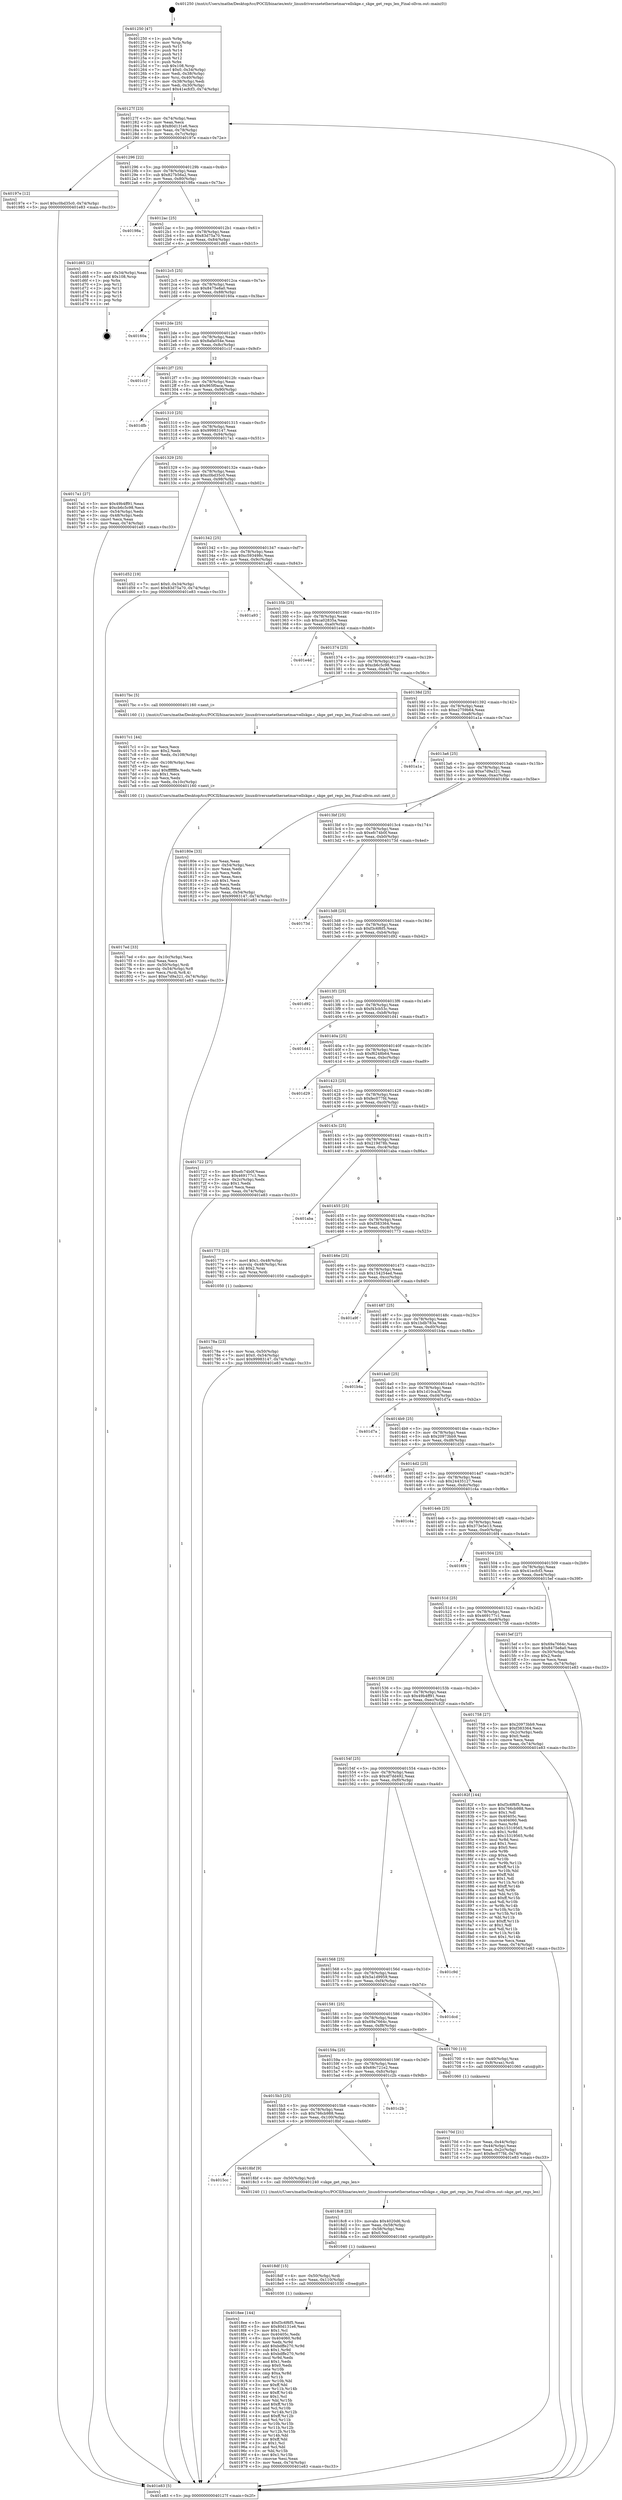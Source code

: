 digraph "0x401250" {
  label = "0x401250 (/mnt/c/Users/mathe/Desktop/tcc/POCII/binaries/extr_linuxdriversnetethernetmarvellskge.c_skge_get_regs_len_Final-ollvm.out::main(0))"
  labelloc = "t"
  node[shape=record]

  Entry [label="",width=0.3,height=0.3,shape=circle,fillcolor=black,style=filled]
  "0x40127f" [label="{
     0x40127f [23]\l
     | [instrs]\l
     &nbsp;&nbsp;0x40127f \<+3\>: mov -0x74(%rbp),%eax\l
     &nbsp;&nbsp;0x401282 \<+2\>: mov %eax,%ecx\l
     &nbsp;&nbsp;0x401284 \<+6\>: sub $0x80d131e6,%ecx\l
     &nbsp;&nbsp;0x40128a \<+3\>: mov %eax,-0x78(%rbp)\l
     &nbsp;&nbsp;0x40128d \<+3\>: mov %ecx,-0x7c(%rbp)\l
     &nbsp;&nbsp;0x401290 \<+6\>: je 000000000040197e \<main+0x72e\>\l
  }"]
  "0x40197e" [label="{
     0x40197e [12]\l
     | [instrs]\l
     &nbsp;&nbsp;0x40197e \<+7\>: movl $0xc0bd35c0,-0x74(%rbp)\l
     &nbsp;&nbsp;0x401985 \<+5\>: jmp 0000000000401e83 \<main+0xc33\>\l
  }"]
  "0x401296" [label="{
     0x401296 [22]\l
     | [instrs]\l
     &nbsp;&nbsp;0x401296 \<+5\>: jmp 000000000040129b \<main+0x4b\>\l
     &nbsp;&nbsp;0x40129b \<+3\>: mov -0x78(%rbp),%eax\l
     &nbsp;&nbsp;0x40129e \<+5\>: sub $0x827b56a2,%eax\l
     &nbsp;&nbsp;0x4012a3 \<+3\>: mov %eax,-0x80(%rbp)\l
     &nbsp;&nbsp;0x4012a6 \<+6\>: je 000000000040198a \<main+0x73a\>\l
  }"]
  Exit [label="",width=0.3,height=0.3,shape=circle,fillcolor=black,style=filled,peripheries=2]
  "0x40198a" [label="{
     0x40198a\l
  }", style=dashed]
  "0x4012ac" [label="{
     0x4012ac [25]\l
     | [instrs]\l
     &nbsp;&nbsp;0x4012ac \<+5\>: jmp 00000000004012b1 \<main+0x61\>\l
     &nbsp;&nbsp;0x4012b1 \<+3\>: mov -0x78(%rbp),%eax\l
     &nbsp;&nbsp;0x4012b4 \<+5\>: sub $0x83d75a70,%eax\l
     &nbsp;&nbsp;0x4012b9 \<+6\>: mov %eax,-0x84(%rbp)\l
     &nbsp;&nbsp;0x4012bf \<+6\>: je 0000000000401d65 \<main+0xb15\>\l
  }"]
  "0x4018ee" [label="{
     0x4018ee [144]\l
     | [instrs]\l
     &nbsp;&nbsp;0x4018ee \<+5\>: mov $0xf3c6f6f5,%eax\l
     &nbsp;&nbsp;0x4018f3 \<+5\>: mov $0x80d131e6,%esi\l
     &nbsp;&nbsp;0x4018f8 \<+2\>: mov $0x1,%cl\l
     &nbsp;&nbsp;0x4018fa \<+7\>: mov 0x40405c,%edx\l
     &nbsp;&nbsp;0x401901 \<+8\>: mov 0x404060,%r8d\l
     &nbsp;&nbsp;0x401909 \<+3\>: mov %edx,%r9d\l
     &nbsp;&nbsp;0x40190c \<+7\>: add $0xbdffe270,%r9d\l
     &nbsp;&nbsp;0x401913 \<+4\>: sub $0x1,%r9d\l
     &nbsp;&nbsp;0x401917 \<+7\>: sub $0xbdffe270,%r9d\l
     &nbsp;&nbsp;0x40191e \<+4\>: imul %r9d,%edx\l
     &nbsp;&nbsp;0x401922 \<+3\>: and $0x1,%edx\l
     &nbsp;&nbsp;0x401925 \<+3\>: cmp $0x0,%edx\l
     &nbsp;&nbsp;0x401928 \<+4\>: sete %r10b\l
     &nbsp;&nbsp;0x40192c \<+4\>: cmp $0xa,%r8d\l
     &nbsp;&nbsp;0x401930 \<+4\>: setl %r11b\l
     &nbsp;&nbsp;0x401934 \<+3\>: mov %r10b,%bl\l
     &nbsp;&nbsp;0x401937 \<+3\>: xor $0xff,%bl\l
     &nbsp;&nbsp;0x40193a \<+3\>: mov %r11b,%r14b\l
     &nbsp;&nbsp;0x40193d \<+4\>: xor $0xff,%r14b\l
     &nbsp;&nbsp;0x401941 \<+3\>: xor $0x1,%cl\l
     &nbsp;&nbsp;0x401944 \<+3\>: mov %bl,%r15b\l
     &nbsp;&nbsp;0x401947 \<+4\>: and $0xff,%r15b\l
     &nbsp;&nbsp;0x40194b \<+3\>: and %cl,%r10b\l
     &nbsp;&nbsp;0x40194e \<+3\>: mov %r14b,%r12b\l
     &nbsp;&nbsp;0x401951 \<+4\>: and $0xff,%r12b\l
     &nbsp;&nbsp;0x401955 \<+3\>: and %cl,%r11b\l
     &nbsp;&nbsp;0x401958 \<+3\>: or %r10b,%r15b\l
     &nbsp;&nbsp;0x40195b \<+3\>: or %r11b,%r12b\l
     &nbsp;&nbsp;0x40195e \<+3\>: xor %r12b,%r15b\l
     &nbsp;&nbsp;0x401961 \<+3\>: or %r14b,%bl\l
     &nbsp;&nbsp;0x401964 \<+3\>: xor $0xff,%bl\l
     &nbsp;&nbsp;0x401967 \<+3\>: or $0x1,%cl\l
     &nbsp;&nbsp;0x40196a \<+2\>: and %cl,%bl\l
     &nbsp;&nbsp;0x40196c \<+3\>: or %bl,%r15b\l
     &nbsp;&nbsp;0x40196f \<+4\>: test $0x1,%r15b\l
     &nbsp;&nbsp;0x401973 \<+3\>: cmovne %esi,%eax\l
     &nbsp;&nbsp;0x401976 \<+3\>: mov %eax,-0x74(%rbp)\l
     &nbsp;&nbsp;0x401979 \<+5\>: jmp 0000000000401e83 \<main+0xc33\>\l
  }"]
  "0x401d65" [label="{
     0x401d65 [21]\l
     | [instrs]\l
     &nbsp;&nbsp;0x401d65 \<+3\>: mov -0x34(%rbp),%eax\l
     &nbsp;&nbsp;0x401d68 \<+7\>: add $0x108,%rsp\l
     &nbsp;&nbsp;0x401d6f \<+1\>: pop %rbx\l
     &nbsp;&nbsp;0x401d70 \<+2\>: pop %r12\l
     &nbsp;&nbsp;0x401d72 \<+2\>: pop %r13\l
     &nbsp;&nbsp;0x401d74 \<+2\>: pop %r14\l
     &nbsp;&nbsp;0x401d76 \<+2\>: pop %r15\l
     &nbsp;&nbsp;0x401d78 \<+1\>: pop %rbp\l
     &nbsp;&nbsp;0x401d79 \<+1\>: ret\l
  }"]
  "0x4012c5" [label="{
     0x4012c5 [25]\l
     | [instrs]\l
     &nbsp;&nbsp;0x4012c5 \<+5\>: jmp 00000000004012ca \<main+0x7a\>\l
     &nbsp;&nbsp;0x4012ca \<+3\>: mov -0x78(%rbp),%eax\l
     &nbsp;&nbsp;0x4012cd \<+5\>: sub $0x8475e8a0,%eax\l
     &nbsp;&nbsp;0x4012d2 \<+6\>: mov %eax,-0x88(%rbp)\l
     &nbsp;&nbsp;0x4012d8 \<+6\>: je 000000000040160a \<main+0x3ba\>\l
  }"]
  "0x4018df" [label="{
     0x4018df [15]\l
     | [instrs]\l
     &nbsp;&nbsp;0x4018df \<+4\>: mov -0x50(%rbp),%rdi\l
     &nbsp;&nbsp;0x4018e3 \<+6\>: mov %eax,-0x110(%rbp)\l
     &nbsp;&nbsp;0x4018e9 \<+5\>: call 0000000000401030 \<free@plt\>\l
     | [calls]\l
     &nbsp;&nbsp;0x401030 \{1\} (unknown)\l
  }"]
  "0x40160a" [label="{
     0x40160a\l
  }", style=dashed]
  "0x4012de" [label="{
     0x4012de [25]\l
     | [instrs]\l
     &nbsp;&nbsp;0x4012de \<+5\>: jmp 00000000004012e3 \<main+0x93\>\l
     &nbsp;&nbsp;0x4012e3 \<+3\>: mov -0x78(%rbp),%eax\l
     &nbsp;&nbsp;0x4012e6 \<+5\>: sub $0x8afa054e,%eax\l
     &nbsp;&nbsp;0x4012eb \<+6\>: mov %eax,-0x8c(%rbp)\l
     &nbsp;&nbsp;0x4012f1 \<+6\>: je 0000000000401c1f \<main+0x9cf\>\l
  }"]
  "0x4018c8" [label="{
     0x4018c8 [23]\l
     | [instrs]\l
     &nbsp;&nbsp;0x4018c8 \<+10\>: movabs $0x4020d6,%rdi\l
     &nbsp;&nbsp;0x4018d2 \<+3\>: mov %eax,-0x58(%rbp)\l
     &nbsp;&nbsp;0x4018d5 \<+3\>: mov -0x58(%rbp),%esi\l
     &nbsp;&nbsp;0x4018d8 \<+2\>: mov $0x0,%al\l
     &nbsp;&nbsp;0x4018da \<+5\>: call 0000000000401040 \<printf@plt\>\l
     | [calls]\l
     &nbsp;&nbsp;0x401040 \{1\} (unknown)\l
  }"]
  "0x401c1f" [label="{
     0x401c1f\l
  }", style=dashed]
  "0x4012f7" [label="{
     0x4012f7 [25]\l
     | [instrs]\l
     &nbsp;&nbsp;0x4012f7 \<+5\>: jmp 00000000004012fc \<main+0xac\>\l
     &nbsp;&nbsp;0x4012fc \<+3\>: mov -0x78(%rbp),%eax\l
     &nbsp;&nbsp;0x4012ff \<+5\>: sub $0x965f0aca,%eax\l
     &nbsp;&nbsp;0x401304 \<+6\>: mov %eax,-0x90(%rbp)\l
     &nbsp;&nbsp;0x40130a \<+6\>: je 0000000000401dfb \<main+0xbab\>\l
  }"]
  "0x4015cc" [label="{
     0x4015cc\l
  }", style=dashed]
  "0x401dfb" [label="{
     0x401dfb\l
  }", style=dashed]
  "0x401310" [label="{
     0x401310 [25]\l
     | [instrs]\l
     &nbsp;&nbsp;0x401310 \<+5\>: jmp 0000000000401315 \<main+0xc5\>\l
     &nbsp;&nbsp;0x401315 \<+3\>: mov -0x78(%rbp),%eax\l
     &nbsp;&nbsp;0x401318 \<+5\>: sub $0x99983147,%eax\l
     &nbsp;&nbsp;0x40131d \<+6\>: mov %eax,-0x94(%rbp)\l
     &nbsp;&nbsp;0x401323 \<+6\>: je 00000000004017a1 \<main+0x551\>\l
  }"]
  "0x4018bf" [label="{
     0x4018bf [9]\l
     | [instrs]\l
     &nbsp;&nbsp;0x4018bf \<+4\>: mov -0x50(%rbp),%rdi\l
     &nbsp;&nbsp;0x4018c3 \<+5\>: call 0000000000401240 \<skge_get_regs_len\>\l
     | [calls]\l
     &nbsp;&nbsp;0x401240 \{1\} (/mnt/c/Users/mathe/Desktop/tcc/POCII/binaries/extr_linuxdriversnetethernetmarvellskge.c_skge_get_regs_len_Final-ollvm.out::skge_get_regs_len)\l
  }"]
  "0x4017a1" [label="{
     0x4017a1 [27]\l
     | [instrs]\l
     &nbsp;&nbsp;0x4017a1 \<+5\>: mov $0x49b4ff91,%eax\l
     &nbsp;&nbsp;0x4017a6 \<+5\>: mov $0xcb6c5c98,%ecx\l
     &nbsp;&nbsp;0x4017ab \<+3\>: mov -0x54(%rbp),%edx\l
     &nbsp;&nbsp;0x4017ae \<+3\>: cmp -0x48(%rbp),%edx\l
     &nbsp;&nbsp;0x4017b1 \<+3\>: cmovl %ecx,%eax\l
     &nbsp;&nbsp;0x4017b4 \<+3\>: mov %eax,-0x74(%rbp)\l
     &nbsp;&nbsp;0x4017b7 \<+5\>: jmp 0000000000401e83 \<main+0xc33\>\l
  }"]
  "0x401329" [label="{
     0x401329 [25]\l
     | [instrs]\l
     &nbsp;&nbsp;0x401329 \<+5\>: jmp 000000000040132e \<main+0xde\>\l
     &nbsp;&nbsp;0x40132e \<+3\>: mov -0x78(%rbp),%eax\l
     &nbsp;&nbsp;0x401331 \<+5\>: sub $0xc0bd35c0,%eax\l
     &nbsp;&nbsp;0x401336 \<+6\>: mov %eax,-0x98(%rbp)\l
     &nbsp;&nbsp;0x40133c \<+6\>: je 0000000000401d52 \<main+0xb02\>\l
  }"]
  "0x4015b3" [label="{
     0x4015b3 [25]\l
     | [instrs]\l
     &nbsp;&nbsp;0x4015b3 \<+5\>: jmp 00000000004015b8 \<main+0x368\>\l
     &nbsp;&nbsp;0x4015b8 \<+3\>: mov -0x78(%rbp),%eax\l
     &nbsp;&nbsp;0x4015bb \<+5\>: sub $0x766cb988,%eax\l
     &nbsp;&nbsp;0x4015c0 \<+6\>: mov %eax,-0x100(%rbp)\l
     &nbsp;&nbsp;0x4015c6 \<+6\>: je 00000000004018bf \<main+0x66f\>\l
  }"]
  "0x401d52" [label="{
     0x401d52 [19]\l
     | [instrs]\l
     &nbsp;&nbsp;0x401d52 \<+7\>: movl $0x0,-0x34(%rbp)\l
     &nbsp;&nbsp;0x401d59 \<+7\>: movl $0x83d75a70,-0x74(%rbp)\l
     &nbsp;&nbsp;0x401d60 \<+5\>: jmp 0000000000401e83 \<main+0xc33\>\l
  }"]
  "0x401342" [label="{
     0x401342 [25]\l
     | [instrs]\l
     &nbsp;&nbsp;0x401342 \<+5\>: jmp 0000000000401347 \<main+0xf7\>\l
     &nbsp;&nbsp;0x401347 \<+3\>: mov -0x78(%rbp),%eax\l
     &nbsp;&nbsp;0x40134a \<+5\>: sub $0xc593498c,%eax\l
     &nbsp;&nbsp;0x40134f \<+6\>: mov %eax,-0x9c(%rbp)\l
     &nbsp;&nbsp;0x401355 \<+6\>: je 0000000000401a93 \<main+0x843\>\l
  }"]
  "0x401c2b" [label="{
     0x401c2b\l
  }", style=dashed]
  "0x401a93" [label="{
     0x401a93\l
  }", style=dashed]
  "0x40135b" [label="{
     0x40135b [25]\l
     | [instrs]\l
     &nbsp;&nbsp;0x40135b \<+5\>: jmp 0000000000401360 \<main+0x110\>\l
     &nbsp;&nbsp;0x401360 \<+3\>: mov -0x78(%rbp),%eax\l
     &nbsp;&nbsp;0x401363 \<+5\>: sub $0xca02835a,%eax\l
     &nbsp;&nbsp;0x401368 \<+6\>: mov %eax,-0xa0(%rbp)\l
     &nbsp;&nbsp;0x40136e \<+6\>: je 0000000000401e4d \<main+0xbfd\>\l
  }"]
  "0x4017ed" [label="{
     0x4017ed [33]\l
     | [instrs]\l
     &nbsp;&nbsp;0x4017ed \<+6\>: mov -0x10c(%rbp),%ecx\l
     &nbsp;&nbsp;0x4017f3 \<+3\>: imul %eax,%ecx\l
     &nbsp;&nbsp;0x4017f6 \<+4\>: mov -0x50(%rbp),%rdi\l
     &nbsp;&nbsp;0x4017fa \<+4\>: movslq -0x54(%rbp),%r8\l
     &nbsp;&nbsp;0x4017fe \<+4\>: mov %ecx,(%rdi,%r8,4)\l
     &nbsp;&nbsp;0x401802 \<+7\>: movl $0xe7d9a321,-0x74(%rbp)\l
     &nbsp;&nbsp;0x401809 \<+5\>: jmp 0000000000401e83 \<main+0xc33\>\l
  }"]
  "0x401e4d" [label="{
     0x401e4d\l
  }", style=dashed]
  "0x401374" [label="{
     0x401374 [25]\l
     | [instrs]\l
     &nbsp;&nbsp;0x401374 \<+5\>: jmp 0000000000401379 \<main+0x129\>\l
     &nbsp;&nbsp;0x401379 \<+3\>: mov -0x78(%rbp),%eax\l
     &nbsp;&nbsp;0x40137c \<+5\>: sub $0xcb6c5c98,%eax\l
     &nbsp;&nbsp;0x401381 \<+6\>: mov %eax,-0xa4(%rbp)\l
     &nbsp;&nbsp;0x401387 \<+6\>: je 00000000004017bc \<main+0x56c\>\l
  }"]
  "0x4017c1" [label="{
     0x4017c1 [44]\l
     | [instrs]\l
     &nbsp;&nbsp;0x4017c1 \<+2\>: xor %ecx,%ecx\l
     &nbsp;&nbsp;0x4017c3 \<+5\>: mov $0x2,%edx\l
     &nbsp;&nbsp;0x4017c8 \<+6\>: mov %edx,-0x108(%rbp)\l
     &nbsp;&nbsp;0x4017ce \<+1\>: cltd\l
     &nbsp;&nbsp;0x4017cf \<+6\>: mov -0x108(%rbp),%esi\l
     &nbsp;&nbsp;0x4017d5 \<+2\>: idiv %esi\l
     &nbsp;&nbsp;0x4017d7 \<+6\>: imul $0xfffffffe,%edx,%edx\l
     &nbsp;&nbsp;0x4017dd \<+3\>: sub $0x1,%ecx\l
     &nbsp;&nbsp;0x4017e0 \<+2\>: sub %ecx,%edx\l
     &nbsp;&nbsp;0x4017e2 \<+6\>: mov %edx,-0x10c(%rbp)\l
     &nbsp;&nbsp;0x4017e8 \<+5\>: call 0000000000401160 \<next_i\>\l
     | [calls]\l
     &nbsp;&nbsp;0x401160 \{1\} (/mnt/c/Users/mathe/Desktop/tcc/POCII/binaries/extr_linuxdriversnetethernetmarvellskge.c_skge_get_regs_len_Final-ollvm.out::next_i)\l
  }"]
  "0x4017bc" [label="{
     0x4017bc [5]\l
     | [instrs]\l
     &nbsp;&nbsp;0x4017bc \<+5\>: call 0000000000401160 \<next_i\>\l
     | [calls]\l
     &nbsp;&nbsp;0x401160 \{1\} (/mnt/c/Users/mathe/Desktop/tcc/POCII/binaries/extr_linuxdriversnetethernetmarvellskge.c_skge_get_regs_len_Final-ollvm.out::next_i)\l
  }"]
  "0x40138d" [label="{
     0x40138d [25]\l
     | [instrs]\l
     &nbsp;&nbsp;0x40138d \<+5\>: jmp 0000000000401392 \<main+0x142\>\l
     &nbsp;&nbsp;0x401392 \<+3\>: mov -0x78(%rbp),%eax\l
     &nbsp;&nbsp;0x401395 \<+5\>: sub $0xe2759b64,%eax\l
     &nbsp;&nbsp;0x40139a \<+6\>: mov %eax,-0xa8(%rbp)\l
     &nbsp;&nbsp;0x4013a0 \<+6\>: je 0000000000401a1a \<main+0x7ca\>\l
  }"]
  "0x40178a" [label="{
     0x40178a [23]\l
     | [instrs]\l
     &nbsp;&nbsp;0x40178a \<+4\>: mov %rax,-0x50(%rbp)\l
     &nbsp;&nbsp;0x40178e \<+7\>: movl $0x0,-0x54(%rbp)\l
     &nbsp;&nbsp;0x401795 \<+7\>: movl $0x99983147,-0x74(%rbp)\l
     &nbsp;&nbsp;0x40179c \<+5\>: jmp 0000000000401e83 \<main+0xc33\>\l
  }"]
  "0x401a1a" [label="{
     0x401a1a\l
  }", style=dashed]
  "0x4013a6" [label="{
     0x4013a6 [25]\l
     | [instrs]\l
     &nbsp;&nbsp;0x4013a6 \<+5\>: jmp 00000000004013ab \<main+0x15b\>\l
     &nbsp;&nbsp;0x4013ab \<+3\>: mov -0x78(%rbp),%eax\l
     &nbsp;&nbsp;0x4013ae \<+5\>: sub $0xe7d9a321,%eax\l
     &nbsp;&nbsp;0x4013b3 \<+6\>: mov %eax,-0xac(%rbp)\l
     &nbsp;&nbsp;0x4013b9 \<+6\>: je 000000000040180e \<main+0x5be\>\l
  }"]
  "0x40170d" [label="{
     0x40170d [21]\l
     | [instrs]\l
     &nbsp;&nbsp;0x40170d \<+3\>: mov %eax,-0x44(%rbp)\l
     &nbsp;&nbsp;0x401710 \<+3\>: mov -0x44(%rbp),%eax\l
     &nbsp;&nbsp;0x401713 \<+3\>: mov %eax,-0x2c(%rbp)\l
     &nbsp;&nbsp;0x401716 \<+7\>: movl $0xfec077fd,-0x74(%rbp)\l
     &nbsp;&nbsp;0x40171d \<+5\>: jmp 0000000000401e83 \<main+0xc33\>\l
  }"]
  "0x40180e" [label="{
     0x40180e [33]\l
     | [instrs]\l
     &nbsp;&nbsp;0x40180e \<+2\>: xor %eax,%eax\l
     &nbsp;&nbsp;0x401810 \<+3\>: mov -0x54(%rbp),%ecx\l
     &nbsp;&nbsp;0x401813 \<+2\>: mov %eax,%edx\l
     &nbsp;&nbsp;0x401815 \<+2\>: sub %ecx,%edx\l
     &nbsp;&nbsp;0x401817 \<+2\>: mov %eax,%ecx\l
     &nbsp;&nbsp;0x401819 \<+3\>: sub $0x1,%ecx\l
     &nbsp;&nbsp;0x40181c \<+2\>: add %ecx,%edx\l
     &nbsp;&nbsp;0x40181e \<+2\>: sub %edx,%eax\l
     &nbsp;&nbsp;0x401820 \<+3\>: mov %eax,-0x54(%rbp)\l
     &nbsp;&nbsp;0x401823 \<+7\>: movl $0x99983147,-0x74(%rbp)\l
     &nbsp;&nbsp;0x40182a \<+5\>: jmp 0000000000401e83 \<main+0xc33\>\l
  }"]
  "0x4013bf" [label="{
     0x4013bf [25]\l
     | [instrs]\l
     &nbsp;&nbsp;0x4013bf \<+5\>: jmp 00000000004013c4 \<main+0x174\>\l
     &nbsp;&nbsp;0x4013c4 \<+3\>: mov -0x78(%rbp),%eax\l
     &nbsp;&nbsp;0x4013c7 \<+5\>: sub $0xefc74b0f,%eax\l
     &nbsp;&nbsp;0x4013cc \<+6\>: mov %eax,-0xb0(%rbp)\l
     &nbsp;&nbsp;0x4013d2 \<+6\>: je 000000000040173d \<main+0x4ed\>\l
  }"]
  "0x40159a" [label="{
     0x40159a [25]\l
     | [instrs]\l
     &nbsp;&nbsp;0x40159a \<+5\>: jmp 000000000040159f \<main+0x34f\>\l
     &nbsp;&nbsp;0x40159f \<+3\>: mov -0x78(%rbp),%eax\l
     &nbsp;&nbsp;0x4015a2 \<+5\>: sub $0x69c721e2,%eax\l
     &nbsp;&nbsp;0x4015a7 \<+6\>: mov %eax,-0xfc(%rbp)\l
     &nbsp;&nbsp;0x4015ad \<+6\>: je 0000000000401c2b \<main+0x9db\>\l
  }"]
  "0x40173d" [label="{
     0x40173d\l
  }", style=dashed]
  "0x4013d8" [label="{
     0x4013d8 [25]\l
     | [instrs]\l
     &nbsp;&nbsp;0x4013d8 \<+5\>: jmp 00000000004013dd \<main+0x18d\>\l
     &nbsp;&nbsp;0x4013dd \<+3\>: mov -0x78(%rbp),%eax\l
     &nbsp;&nbsp;0x4013e0 \<+5\>: sub $0xf3c6f6f5,%eax\l
     &nbsp;&nbsp;0x4013e5 \<+6\>: mov %eax,-0xb4(%rbp)\l
     &nbsp;&nbsp;0x4013eb \<+6\>: je 0000000000401d92 \<main+0xb42\>\l
  }"]
  "0x401700" [label="{
     0x401700 [13]\l
     | [instrs]\l
     &nbsp;&nbsp;0x401700 \<+4\>: mov -0x40(%rbp),%rax\l
     &nbsp;&nbsp;0x401704 \<+4\>: mov 0x8(%rax),%rdi\l
     &nbsp;&nbsp;0x401708 \<+5\>: call 0000000000401060 \<atoi@plt\>\l
     | [calls]\l
     &nbsp;&nbsp;0x401060 \{1\} (unknown)\l
  }"]
  "0x401d92" [label="{
     0x401d92\l
  }", style=dashed]
  "0x4013f1" [label="{
     0x4013f1 [25]\l
     | [instrs]\l
     &nbsp;&nbsp;0x4013f1 \<+5\>: jmp 00000000004013f6 \<main+0x1a6\>\l
     &nbsp;&nbsp;0x4013f6 \<+3\>: mov -0x78(%rbp),%eax\l
     &nbsp;&nbsp;0x4013f9 \<+5\>: sub $0xf43cb53c,%eax\l
     &nbsp;&nbsp;0x4013fe \<+6\>: mov %eax,-0xb8(%rbp)\l
     &nbsp;&nbsp;0x401404 \<+6\>: je 0000000000401d41 \<main+0xaf1\>\l
  }"]
  "0x401581" [label="{
     0x401581 [25]\l
     | [instrs]\l
     &nbsp;&nbsp;0x401581 \<+5\>: jmp 0000000000401586 \<main+0x336\>\l
     &nbsp;&nbsp;0x401586 \<+3\>: mov -0x78(%rbp),%eax\l
     &nbsp;&nbsp;0x401589 \<+5\>: sub $0x69a7664c,%eax\l
     &nbsp;&nbsp;0x40158e \<+6\>: mov %eax,-0xf8(%rbp)\l
     &nbsp;&nbsp;0x401594 \<+6\>: je 0000000000401700 \<main+0x4b0\>\l
  }"]
  "0x401d41" [label="{
     0x401d41\l
  }", style=dashed]
  "0x40140a" [label="{
     0x40140a [25]\l
     | [instrs]\l
     &nbsp;&nbsp;0x40140a \<+5\>: jmp 000000000040140f \<main+0x1bf\>\l
     &nbsp;&nbsp;0x40140f \<+3\>: mov -0x78(%rbp),%eax\l
     &nbsp;&nbsp;0x401412 \<+5\>: sub $0xf6248b64,%eax\l
     &nbsp;&nbsp;0x401417 \<+6\>: mov %eax,-0xbc(%rbp)\l
     &nbsp;&nbsp;0x40141d \<+6\>: je 0000000000401d29 \<main+0xad9\>\l
  }"]
  "0x401dcd" [label="{
     0x401dcd\l
  }", style=dashed]
  "0x401d29" [label="{
     0x401d29\l
  }", style=dashed]
  "0x401423" [label="{
     0x401423 [25]\l
     | [instrs]\l
     &nbsp;&nbsp;0x401423 \<+5\>: jmp 0000000000401428 \<main+0x1d8\>\l
     &nbsp;&nbsp;0x401428 \<+3\>: mov -0x78(%rbp),%eax\l
     &nbsp;&nbsp;0x40142b \<+5\>: sub $0xfec077fd,%eax\l
     &nbsp;&nbsp;0x401430 \<+6\>: mov %eax,-0xc0(%rbp)\l
     &nbsp;&nbsp;0x401436 \<+6\>: je 0000000000401722 \<main+0x4d2\>\l
  }"]
  "0x401568" [label="{
     0x401568 [25]\l
     | [instrs]\l
     &nbsp;&nbsp;0x401568 \<+5\>: jmp 000000000040156d \<main+0x31d\>\l
     &nbsp;&nbsp;0x40156d \<+3\>: mov -0x78(%rbp),%eax\l
     &nbsp;&nbsp;0x401570 \<+5\>: sub $0x5a1d9959,%eax\l
     &nbsp;&nbsp;0x401575 \<+6\>: mov %eax,-0xf4(%rbp)\l
     &nbsp;&nbsp;0x40157b \<+6\>: je 0000000000401dcd \<main+0xb7d\>\l
  }"]
  "0x401722" [label="{
     0x401722 [27]\l
     | [instrs]\l
     &nbsp;&nbsp;0x401722 \<+5\>: mov $0xefc74b0f,%eax\l
     &nbsp;&nbsp;0x401727 \<+5\>: mov $0x469177c1,%ecx\l
     &nbsp;&nbsp;0x40172c \<+3\>: mov -0x2c(%rbp),%edx\l
     &nbsp;&nbsp;0x40172f \<+3\>: cmp $0x1,%edx\l
     &nbsp;&nbsp;0x401732 \<+3\>: cmovl %ecx,%eax\l
     &nbsp;&nbsp;0x401735 \<+3\>: mov %eax,-0x74(%rbp)\l
     &nbsp;&nbsp;0x401738 \<+5\>: jmp 0000000000401e83 \<main+0xc33\>\l
  }"]
  "0x40143c" [label="{
     0x40143c [25]\l
     | [instrs]\l
     &nbsp;&nbsp;0x40143c \<+5\>: jmp 0000000000401441 \<main+0x1f1\>\l
     &nbsp;&nbsp;0x401441 \<+3\>: mov -0x78(%rbp),%eax\l
     &nbsp;&nbsp;0x401444 \<+5\>: sub $0x219d78b,%eax\l
     &nbsp;&nbsp;0x401449 \<+6\>: mov %eax,-0xc4(%rbp)\l
     &nbsp;&nbsp;0x40144f \<+6\>: je 0000000000401aba \<main+0x86a\>\l
  }"]
  "0x401c9d" [label="{
     0x401c9d\l
  }", style=dashed]
  "0x401aba" [label="{
     0x401aba\l
  }", style=dashed]
  "0x401455" [label="{
     0x401455 [25]\l
     | [instrs]\l
     &nbsp;&nbsp;0x401455 \<+5\>: jmp 000000000040145a \<main+0x20a\>\l
     &nbsp;&nbsp;0x40145a \<+3\>: mov -0x78(%rbp),%eax\l
     &nbsp;&nbsp;0x40145d \<+5\>: sub $0xf383364,%eax\l
     &nbsp;&nbsp;0x401462 \<+6\>: mov %eax,-0xc8(%rbp)\l
     &nbsp;&nbsp;0x401468 \<+6\>: je 0000000000401773 \<main+0x523\>\l
  }"]
  "0x40154f" [label="{
     0x40154f [25]\l
     | [instrs]\l
     &nbsp;&nbsp;0x40154f \<+5\>: jmp 0000000000401554 \<main+0x304\>\l
     &nbsp;&nbsp;0x401554 \<+3\>: mov -0x78(%rbp),%eax\l
     &nbsp;&nbsp;0x401557 \<+5\>: sub $0x4f7dd492,%eax\l
     &nbsp;&nbsp;0x40155c \<+6\>: mov %eax,-0xf0(%rbp)\l
     &nbsp;&nbsp;0x401562 \<+6\>: je 0000000000401c9d \<main+0xa4d\>\l
  }"]
  "0x401773" [label="{
     0x401773 [23]\l
     | [instrs]\l
     &nbsp;&nbsp;0x401773 \<+7\>: movl $0x1,-0x48(%rbp)\l
     &nbsp;&nbsp;0x40177a \<+4\>: movslq -0x48(%rbp),%rax\l
     &nbsp;&nbsp;0x40177e \<+4\>: shl $0x2,%rax\l
     &nbsp;&nbsp;0x401782 \<+3\>: mov %rax,%rdi\l
     &nbsp;&nbsp;0x401785 \<+5\>: call 0000000000401050 \<malloc@plt\>\l
     | [calls]\l
     &nbsp;&nbsp;0x401050 \{1\} (unknown)\l
  }"]
  "0x40146e" [label="{
     0x40146e [25]\l
     | [instrs]\l
     &nbsp;&nbsp;0x40146e \<+5\>: jmp 0000000000401473 \<main+0x223\>\l
     &nbsp;&nbsp;0x401473 \<+3\>: mov -0x78(%rbp),%eax\l
     &nbsp;&nbsp;0x401476 \<+5\>: sub $0x154254ed,%eax\l
     &nbsp;&nbsp;0x40147b \<+6\>: mov %eax,-0xcc(%rbp)\l
     &nbsp;&nbsp;0x401481 \<+6\>: je 0000000000401a9f \<main+0x84f\>\l
  }"]
  "0x40182f" [label="{
     0x40182f [144]\l
     | [instrs]\l
     &nbsp;&nbsp;0x40182f \<+5\>: mov $0xf3c6f6f5,%eax\l
     &nbsp;&nbsp;0x401834 \<+5\>: mov $0x766cb988,%ecx\l
     &nbsp;&nbsp;0x401839 \<+2\>: mov $0x1,%dl\l
     &nbsp;&nbsp;0x40183b \<+7\>: mov 0x40405c,%esi\l
     &nbsp;&nbsp;0x401842 \<+7\>: mov 0x404060,%edi\l
     &nbsp;&nbsp;0x401849 \<+3\>: mov %esi,%r8d\l
     &nbsp;&nbsp;0x40184c \<+7\>: add $0x15319565,%r8d\l
     &nbsp;&nbsp;0x401853 \<+4\>: sub $0x1,%r8d\l
     &nbsp;&nbsp;0x401857 \<+7\>: sub $0x15319565,%r8d\l
     &nbsp;&nbsp;0x40185e \<+4\>: imul %r8d,%esi\l
     &nbsp;&nbsp;0x401862 \<+3\>: and $0x1,%esi\l
     &nbsp;&nbsp;0x401865 \<+3\>: cmp $0x0,%esi\l
     &nbsp;&nbsp;0x401868 \<+4\>: sete %r9b\l
     &nbsp;&nbsp;0x40186c \<+3\>: cmp $0xa,%edi\l
     &nbsp;&nbsp;0x40186f \<+4\>: setl %r10b\l
     &nbsp;&nbsp;0x401873 \<+3\>: mov %r9b,%r11b\l
     &nbsp;&nbsp;0x401876 \<+4\>: xor $0xff,%r11b\l
     &nbsp;&nbsp;0x40187a \<+3\>: mov %r10b,%bl\l
     &nbsp;&nbsp;0x40187d \<+3\>: xor $0xff,%bl\l
     &nbsp;&nbsp;0x401880 \<+3\>: xor $0x1,%dl\l
     &nbsp;&nbsp;0x401883 \<+3\>: mov %r11b,%r14b\l
     &nbsp;&nbsp;0x401886 \<+4\>: and $0xff,%r14b\l
     &nbsp;&nbsp;0x40188a \<+3\>: and %dl,%r9b\l
     &nbsp;&nbsp;0x40188d \<+3\>: mov %bl,%r15b\l
     &nbsp;&nbsp;0x401890 \<+4\>: and $0xff,%r15b\l
     &nbsp;&nbsp;0x401894 \<+3\>: and %dl,%r10b\l
     &nbsp;&nbsp;0x401897 \<+3\>: or %r9b,%r14b\l
     &nbsp;&nbsp;0x40189a \<+3\>: or %r10b,%r15b\l
     &nbsp;&nbsp;0x40189d \<+3\>: xor %r15b,%r14b\l
     &nbsp;&nbsp;0x4018a0 \<+3\>: or %bl,%r11b\l
     &nbsp;&nbsp;0x4018a3 \<+4\>: xor $0xff,%r11b\l
     &nbsp;&nbsp;0x4018a7 \<+3\>: or $0x1,%dl\l
     &nbsp;&nbsp;0x4018aa \<+3\>: and %dl,%r11b\l
     &nbsp;&nbsp;0x4018ad \<+3\>: or %r11b,%r14b\l
     &nbsp;&nbsp;0x4018b0 \<+4\>: test $0x1,%r14b\l
     &nbsp;&nbsp;0x4018b4 \<+3\>: cmovne %ecx,%eax\l
     &nbsp;&nbsp;0x4018b7 \<+3\>: mov %eax,-0x74(%rbp)\l
     &nbsp;&nbsp;0x4018ba \<+5\>: jmp 0000000000401e83 \<main+0xc33\>\l
  }"]
  "0x401a9f" [label="{
     0x401a9f\l
  }", style=dashed]
  "0x401487" [label="{
     0x401487 [25]\l
     | [instrs]\l
     &nbsp;&nbsp;0x401487 \<+5\>: jmp 000000000040148c \<main+0x23c\>\l
     &nbsp;&nbsp;0x40148c \<+3\>: mov -0x78(%rbp),%eax\l
     &nbsp;&nbsp;0x40148f \<+5\>: sub $0x1bdb783a,%eax\l
     &nbsp;&nbsp;0x401494 \<+6\>: mov %eax,-0xd0(%rbp)\l
     &nbsp;&nbsp;0x40149a \<+6\>: je 0000000000401b4a \<main+0x8fa\>\l
  }"]
  "0x401536" [label="{
     0x401536 [25]\l
     | [instrs]\l
     &nbsp;&nbsp;0x401536 \<+5\>: jmp 000000000040153b \<main+0x2eb\>\l
     &nbsp;&nbsp;0x40153b \<+3\>: mov -0x78(%rbp),%eax\l
     &nbsp;&nbsp;0x40153e \<+5\>: sub $0x49b4ff91,%eax\l
     &nbsp;&nbsp;0x401543 \<+6\>: mov %eax,-0xec(%rbp)\l
     &nbsp;&nbsp;0x401549 \<+6\>: je 000000000040182f \<main+0x5df\>\l
  }"]
  "0x401b4a" [label="{
     0x401b4a\l
  }", style=dashed]
  "0x4014a0" [label="{
     0x4014a0 [25]\l
     | [instrs]\l
     &nbsp;&nbsp;0x4014a0 \<+5\>: jmp 00000000004014a5 \<main+0x255\>\l
     &nbsp;&nbsp;0x4014a5 \<+3\>: mov -0x78(%rbp),%eax\l
     &nbsp;&nbsp;0x4014a8 \<+5\>: sub $0x1d10ca3f,%eax\l
     &nbsp;&nbsp;0x4014ad \<+6\>: mov %eax,-0xd4(%rbp)\l
     &nbsp;&nbsp;0x4014b3 \<+6\>: je 0000000000401d7a \<main+0xb2a\>\l
  }"]
  "0x401758" [label="{
     0x401758 [27]\l
     | [instrs]\l
     &nbsp;&nbsp;0x401758 \<+5\>: mov $0x20973bb9,%eax\l
     &nbsp;&nbsp;0x40175d \<+5\>: mov $0xf383364,%ecx\l
     &nbsp;&nbsp;0x401762 \<+3\>: mov -0x2c(%rbp),%edx\l
     &nbsp;&nbsp;0x401765 \<+3\>: cmp $0x0,%edx\l
     &nbsp;&nbsp;0x401768 \<+3\>: cmove %ecx,%eax\l
     &nbsp;&nbsp;0x40176b \<+3\>: mov %eax,-0x74(%rbp)\l
     &nbsp;&nbsp;0x40176e \<+5\>: jmp 0000000000401e83 \<main+0xc33\>\l
  }"]
  "0x401d7a" [label="{
     0x401d7a\l
  }", style=dashed]
  "0x4014b9" [label="{
     0x4014b9 [25]\l
     | [instrs]\l
     &nbsp;&nbsp;0x4014b9 \<+5\>: jmp 00000000004014be \<main+0x26e\>\l
     &nbsp;&nbsp;0x4014be \<+3\>: mov -0x78(%rbp),%eax\l
     &nbsp;&nbsp;0x4014c1 \<+5\>: sub $0x20973bb9,%eax\l
     &nbsp;&nbsp;0x4014c6 \<+6\>: mov %eax,-0xd8(%rbp)\l
     &nbsp;&nbsp;0x4014cc \<+6\>: je 0000000000401d35 \<main+0xae5\>\l
  }"]
  "0x401250" [label="{
     0x401250 [47]\l
     | [instrs]\l
     &nbsp;&nbsp;0x401250 \<+1\>: push %rbp\l
     &nbsp;&nbsp;0x401251 \<+3\>: mov %rsp,%rbp\l
     &nbsp;&nbsp;0x401254 \<+2\>: push %r15\l
     &nbsp;&nbsp;0x401256 \<+2\>: push %r14\l
     &nbsp;&nbsp;0x401258 \<+2\>: push %r13\l
     &nbsp;&nbsp;0x40125a \<+2\>: push %r12\l
     &nbsp;&nbsp;0x40125c \<+1\>: push %rbx\l
     &nbsp;&nbsp;0x40125d \<+7\>: sub $0x108,%rsp\l
     &nbsp;&nbsp;0x401264 \<+7\>: movl $0x0,-0x34(%rbp)\l
     &nbsp;&nbsp;0x40126b \<+3\>: mov %edi,-0x38(%rbp)\l
     &nbsp;&nbsp;0x40126e \<+4\>: mov %rsi,-0x40(%rbp)\l
     &nbsp;&nbsp;0x401272 \<+3\>: mov -0x38(%rbp),%edi\l
     &nbsp;&nbsp;0x401275 \<+3\>: mov %edi,-0x30(%rbp)\l
     &nbsp;&nbsp;0x401278 \<+7\>: movl $0x41ecfcf3,-0x74(%rbp)\l
  }"]
  "0x401d35" [label="{
     0x401d35\l
  }", style=dashed]
  "0x4014d2" [label="{
     0x4014d2 [25]\l
     | [instrs]\l
     &nbsp;&nbsp;0x4014d2 \<+5\>: jmp 00000000004014d7 \<main+0x287\>\l
     &nbsp;&nbsp;0x4014d7 \<+3\>: mov -0x78(%rbp),%eax\l
     &nbsp;&nbsp;0x4014da \<+5\>: sub $0x24435127,%eax\l
     &nbsp;&nbsp;0x4014df \<+6\>: mov %eax,-0xdc(%rbp)\l
     &nbsp;&nbsp;0x4014e5 \<+6\>: je 0000000000401c4a \<main+0x9fa\>\l
  }"]
  "0x401e83" [label="{
     0x401e83 [5]\l
     | [instrs]\l
     &nbsp;&nbsp;0x401e83 \<+5\>: jmp 000000000040127f \<main+0x2f\>\l
  }"]
  "0x401c4a" [label="{
     0x401c4a\l
  }", style=dashed]
  "0x4014eb" [label="{
     0x4014eb [25]\l
     | [instrs]\l
     &nbsp;&nbsp;0x4014eb \<+5\>: jmp 00000000004014f0 \<main+0x2a0\>\l
     &nbsp;&nbsp;0x4014f0 \<+3\>: mov -0x78(%rbp),%eax\l
     &nbsp;&nbsp;0x4014f3 \<+5\>: sub $0x373e5e13,%eax\l
     &nbsp;&nbsp;0x4014f8 \<+6\>: mov %eax,-0xe0(%rbp)\l
     &nbsp;&nbsp;0x4014fe \<+6\>: je 00000000004016f4 \<main+0x4a4\>\l
  }"]
  "0x40151d" [label="{
     0x40151d [25]\l
     | [instrs]\l
     &nbsp;&nbsp;0x40151d \<+5\>: jmp 0000000000401522 \<main+0x2d2\>\l
     &nbsp;&nbsp;0x401522 \<+3\>: mov -0x78(%rbp),%eax\l
     &nbsp;&nbsp;0x401525 \<+5\>: sub $0x469177c1,%eax\l
     &nbsp;&nbsp;0x40152a \<+6\>: mov %eax,-0xe8(%rbp)\l
     &nbsp;&nbsp;0x401530 \<+6\>: je 0000000000401758 \<main+0x508\>\l
  }"]
  "0x4016f4" [label="{
     0x4016f4\l
  }", style=dashed]
  "0x401504" [label="{
     0x401504 [25]\l
     | [instrs]\l
     &nbsp;&nbsp;0x401504 \<+5\>: jmp 0000000000401509 \<main+0x2b9\>\l
     &nbsp;&nbsp;0x401509 \<+3\>: mov -0x78(%rbp),%eax\l
     &nbsp;&nbsp;0x40150c \<+5\>: sub $0x41ecfcf3,%eax\l
     &nbsp;&nbsp;0x401511 \<+6\>: mov %eax,-0xe4(%rbp)\l
     &nbsp;&nbsp;0x401517 \<+6\>: je 00000000004015ef \<main+0x39f\>\l
  }"]
  "0x4015ef" [label="{
     0x4015ef [27]\l
     | [instrs]\l
     &nbsp;&nbsp;0x4015ef \<+5\>: mov $0x69a7664c,%eax\l
     &nbsp;&nbsp;0x4015f4 \<+5\>: mov $0x8475e8a0,%ecx\l
     &nbsp;&nbsp;0x4015f9 \<+3\>: mov -0x30(%rbp),%edx\l
     &nbsp;&nbsp;0x4015fc \<+3\>: cmp $0x2,%edx\l
     &nbsp;&nbsp;0x4015ff \<+3\>: cmovne %ecx,%eax\l
     &nbsp;&nbsp;0x401602 \<+3\>: mov %eax,-0x74(%rbp)\l
     &nbsp;&nbsp;0x401605 \<+5\>: jmp 0000000000401e83 \<main+0xc33\>\l
  }"]
  Entry -> "0x401250" [label=" 1"]
  "0x40127f" -> "0x40197e" [label=" 1"]
  "0x40127f" -> "0x401296" [label=" 13"]
  "0x401d65" -> Exit [label=" 1"]
  "0x401296" -> "0x40198a" [label=" 0"]
  "0x401296" -> "0x4012ac" [label=" 13"]
  "0x401d52" -> "0x401e83" [label=" 1"]
  "0x4012ac" -> "0x401d65" [label=" 1"]
  "0x4012ac" -> "0x4012c5" [label=" 12"]
  "0x40197e" -> "0x401e83" [label=" 1"]
  "0x4012c5" -> "0x40160a" [label=" 0"]
  "0x4012c5" -> "0x4012de" [label=" 12"]
  "0x4018ee" -> "0x401e83" [label=" 1"]
  "0x4012de" -> "0x401c1f" [label=" 0"]
  "0x4012de" -> "0x4012f7" [label=" 12"]
  "0x4018df" -> "0x4018ee" [label=" 1"]
  "0x4012f7" -> "0x401dfb" [label=" 0"]
  "0x4012f7" -> "0x401310" [label=" 12"]
  "0x4018c8" -> "0x4018df" [label=" 1"]
  "0x401310" -> "0x4017a1" [label=" 2"]
  "0x401310" -> "0x401329" [label=" 10"]
  "0x4018bf" -> "0x4018c8" [label=" 1"]
  "0x401329" -> "0x401d52" [label=" 1"]
  "0x401329" -> "0x401342" [label=" 9"]
  "0x4015b3" -> "0x4018bf" [label=" 1"]
  "0x401342" -> "0x401a93" [label=" 0"]
  "0x401342" -> "0x40135b" [label=" 9"]
  "0x4015b3" -> "0x4015cc" [label=" 0"]
  "0x40135b" -> "0x401e4d" [label=" 0"]
  "0x40135b" -> "0x401374" [label=" 9"]
  "0x40159a" -> "0x401c2b" [label=" 0"]
  "0x401374" -> "0x4017bc" [label=" 1"]
  "0x401374" -> "0x40138d" [label=" 8"]
  "0x40159a" -> "0x4015b3" [label=" 1"]
  "0x40138d" -> "0x401a1a" [label=" 0"]
  "0x40138d" -> "0x4013a6" [label=" 8"]
  "0x40182f" -> "0x401e83" [label=" 1"]
  "0x4013a6" -> "0x40180e" [label=" 1"]
  "0x4013a6" -> "0x4013bf" [label=" 7"]
  "0x40180e" -> "0x401e83" [label=" 1"]
  "0x4013bf" -> "0x40173d" [label=" 0"]
  "0x4013bf" -> "0x4013d8" [label=" 7"]
  "0x4017ed" -> "0x401e83" [label=" 1"]
  "0x4013d8" -> "0x401d92" [label=" 0"]
  "0x4013d8" -> "0x4013f1" [label=" 7"]
  "0x4017c1" -> "0x4017ed" [label=" 1"]
  "0x4013f1" -> "0x401d41" [label=" 0"]
  "0x4013f1" -> "0x40140a" [label=" 7"]
  "0x4017a1" -> "0x401e83" [label=" 2"]
  "0x40140a" -> "0x401d29" [label=" 0"]
  "0x40140a" -> "0x401423" [label=" 7"]
  "0x40178a" -> "0x401e83" [label=" 1"]
  "0x401423" -> "0x401722" [label=" 1"]
  "0x401423" -> "0x40143c" [label=" 6"]
  "0x401758" -> "0x401e83" [label=" 1"]
  "0x40143c" -> "0x401aba" [label=" 0"]
  "0x40143c" -> "0x401455" [label=" 6"]
  "0x401722" -> "0x401e83" [label=" 1"]
  "0x401455" -> "0x401773" [label=" 1"]
  "0x401455" -> "0x40146e" [label=" 5"]
  "0x401700" -> "0x40170d" [label=" 1"]
  "0x40146e" -> "0x401a9f" [label=" 0"]
  "0x40146e" -> "0x401487" [label=" 5"]
  "0x401581" -> "0x40159a" [label=" 1"]
  "0x401487" -> "0x401b4a" [label=" 0"]
  "0x401487" -> "0x4014a0" [label=" 5"]
  "0x4017bc" -> "0x4017c1" [label=" 1"]
  "0x4014a0" -> "0x401d7a" [label=" 0"]
  "0x4014a0" -> "0x4014b9" [label=" 5"]
  "0x401568" -> "0x401581" [label=" 2"]
  "0x4014b9" -> "0x401d35" [label=" 0"]
  "0x4014b9" -> "0x4014d2" [label=" 5"]
  "0x401773" -> "0x40178a" [label=" 1"]
  "0x4014d2" -> "0x401c4a" [label=" 0"]
  "0x4014d2" -> "0x4014eb" [label=" 5"]
  "0x40154f" -> "0x401568" [label=" 2"]
  "0x4014eb" -> "0x4016f4" [label=" 0"]
  "0x4014eb" -> "0x401504" [label=" 5"]
  "0x40154f" -> "0x401c9d" [label=" 0"]
  "0x401504" -> "0x4015ef" [label=" 1"]
  "0x401504" -> "0x40151d" [label=" 4"]
  "0x4015ef" -> "0x401e83" [label=" 1"]
  "0x401250" -> "0x40127f" [label=" 1"]
  "0x401e83" -> "0x40127f" [label=" 13"]
  "0x401568" -> "0x401dcd" [label=" 0"]
  "0x40151d" -> "0x401758" [label=" 1"]
  "0x40151d" -> "0x401536" [label=" 3"]
  "0x401581" -> "0x401700" [label=" 1"]
  "0x401536" -> "0x40182f" [label=" 1"]
  "0x401536" -> "0x40154f" [label=" 2"]
  "0x40170d" -> "0x401e83" [label=" 1"]
}
